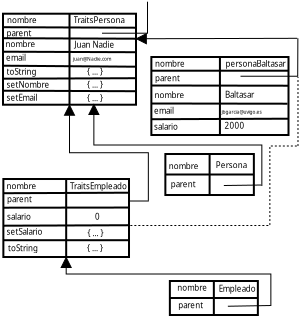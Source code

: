 <?xml version="1.0" encoding="UTF-8"?>
<dia:diagram xmlns:dia="http://www.lysator.liu.se/~alla/dia/">
  <dia:layer name="Fondo" visible="true">
    <dia:object type="Standard - ZigZagLine" version="0" id="O0">
      <dia:attribute name="obj_pos">
        <dia:point val="14.992,7.515"/>
      </dia:attribute>
      <dia:attribute name="obj_bb">
        <dia:rectangle val="6.567,7.49;15.018,11.515"/>
      </dia:attribute>
      <dia:attribute name="orth_points">
        <dia:point val="14.992,7.515"/>
        <dia:point val="13.643,7.515"/>
        <dia:point val="13.643,11.49"/>
        <dia:point val="6.593,11.49"/>
      </dia:attribute>
      <dia:attribute name="orth_orient">
        <dia:enum val="0"/>
        <dia:enum val="1"/>
        <dia:enum val="0"/>
      </dia:attribute>
      <dia:attribute name="autorouting">
        <dia:boolean val="false"/>
      </dia:attribute>
      <dia:attribute name="line_width">
        <dia:real val="0.05"/>
      </dia:attribute>
      <dia:attribute name="line_style">
        <dia:enum val="4"/>
      </dia:attribute>
    </dia:object>
    <dia:object type="Standard - Box" version="0" id="O1">
      <dia:attribute name="obj_pos">
        <dia:point val="0.3,0.9"/>
      </dia:attribute>
      <dia:attribute name="obj_bb">
        <dia:rectangle val="0.25,0.85;7,5.5"/>
      </dia:attribute>
      <dia:attribute name="elem_corner">
        <dia:point val="0.3,0.9"/>
      </dia:attribute>
      <dia:attribute name="elem_width">
        <dia:real val="6.65"/>
      </dia:attribute>
      <dia:attribute name="elem_height">
        <dia:real val="4.55"/>
      </dia:attribute>
      <dia:attribute name="show_background">
        <dia:boolean val="true"/>
      </dia:attribute>
    </dia:object>
    <dia:object type="Standard - Line" version="0" id="O2">
      <dia:attribute name="obj_pos">
        <dia:point val="0.3,2.125"/>
      </dia:attribute>
      <dia:attribute name="obj_bb">
        <dia:rectangle val="0.25,2.075;6.975,2.2"/>
      </dia:attribute>
      <dia:attribute name="conn_endpoints">
        <dia:point val="0.3,2.125"/>
        <dia:point val="6.925,2.15"/>
      </dia:attribute>
      <dia:attribute name="numcp">
        <dia:int val="1"/>
      </dia:attribute>
    </dia:object>
    <dia:object type="Standard - ZigZagLine" version="0" id="O3">
      <dia:attribute name="obj_pos">
        <dia:point val="5.25,1.875"/>
      </dia:attribute>
      <dia:attribute name="obj_bb">
        <dia:rectangle val="5.225,0.265;7.55,1.9"/>
      </dia:attribute>
      <dia:attribute name="orth_points">
        <dia:point val="5.25,1.875"/>
        <dia:point val="7.525,1.875"/>
        <dia:point val="7.525,0.3"/>
        <dia:point val="7.525,0.3"/>
      </dia:attribute>
      <dia:attribute name="orth_orient">
        <dia:enum val="0"/>
        <dia:enum val="1"/>
        <dia:enum val="0"/>
      </dia:attribute>
      <dia:attribute name="autorouting">
        <dia:boolean val="false"/>
      </dia:attribute>
      <dia:attribute name="line_width">
        <dia:real val="0.05"/>
      </dia:attribute>
    </dia:object>
    <dia:object type="Standard - Line" version="0" id="O4">
      <dia:attribute name="obj_pos">
        <dia:point val="0.275,3.5"/>
      </dia:attribute>
      <dia:attribute name="obj_bb">
        <dia:rectangle val="0.225,3.45;7.0,3.6"/>
      </dia:attribute>
      <dia:attribute name="conn_endpoints">
        <dia:point val="0.275,3.5"/>
        <dia:point val="6.95,3.55"/>
      </dia:attribute>
      <dia:attribute name="numcp">
        <dia:int val="1"/>
      </dia:attribute>
    </dia:object>
    <dia:object type="Standard - Line" version="0" id="O5">
      <dia:attribute name="obj_pos">
        <dia:point val="0.3,2.8"/>
      </dia:attribute>
      <dia:attribute name="obj_bb">
        <dia:rectangle val="0.25,2.75;7.0,2.875"/>
      </dia:attribute>
      <dia:attribute name="conn_endpoints">
        <dia:point val="0.3,2.8"/>
        <dia:point val="6.95,2.825"/>
      </dia:attribute>
      <dia:attribute name="numcp">
        <dia:int val="1"/>
      </dia:attribute>
    </dia:object>
    <dia:object type="Standard - Line" version="0" id="O6">
      <dia:attribute name="obj_pos">
        <dia:point val="0.25,4.15"/>
      </dia:attribute>
      <dia:attribute name="obj_bb">
        <dia:rectangle val="0.2,4.075;6.95,4.2"/>
      </dia:attribute>
      <dia:attribute name="conn_endpoints">
        <dia:point val="0.25,4.15"/>
        <dia:point val="6.9,4.125"/>
      </dia:attribute>
      <dia:attribute name="numcp">
        <dia:int val="1"/>
      </dia:attribute>
    </dia:object>
    <dia:object type="Standard - ZigZagLine" version="0" id="O7">
      <dia:attribute name="obj_pos">
        <dia:point val="13.242,9.515"/>
      </dia:attribute>
      <dia:attribute name="obj_bb">
        <dia:rectangle val="4.343,5.39;13.268,9.54"/>
      </dia:attribute>
      <dia:attribute name="orth_points">
        <dia:point val="13.242,9.515"/>
        <dia:point val="13.242,7.465"/>
        <dia:point val="4.843,7.465"/>
        <dia:point val="4.843,5.415"/>
      </dia:attribute>
      <dia:attribute name="orth_orient">
        <dia:enum val="1"/>
        <dia:enum val="0"/>
        <dia:enum val="1"/>
      </dia:attribute>
      <dia:attribute name="line_width">
        <dia:real val="0.05"/>
      </dia:attribute>
      <dia:attribute name="end_arrow">
        <dia:enum val="3"/>
      </dia:attribute>
      <dia:attribute name="end_arrow_length">
        <dia:real val="0.5"/>
      </dia:attribute>
      <dia:attribute name="end_arrow_width">
        <dia:real val="0.5"/>
      </dia:attribute>
    </dia:object>
    <dia:group>
      <dia:object type="Standard - Box" version="0" id="O8">
        <dia:attribute name="obj_pos">
          <dia:point val="8.418,7.915"/>
        </dia:attribute>
        <dia:attribute name="obj_bb">
          <dia:rectangle val="8.367,7.865;12.893,10.015"/>
        </dia:attribute>
        <dia:attribute name="elem_corner">
          <dia:point val="8.418,7.915"/>
        </dia:attribute>
        <dia:attribute name="elem_width">
          <dia:real val="4.425"/>
        </dia:attribute>
        <dia:attribute name="elem_height">
          <dia:real val="2.05"/>
        </dia:attribute>
        <dia:attribute name="show_background">
          <dia:boolean val="true"/>
        </dia:attribute>
      </dia:object>
      <dia:object type="Standard - Line" version="0" id="O9">
        <dia:attribute name="obj_pos">
          <dia:point val="10.63,7.915"/>
        </dia:attribute>
        <dia:attribute name="obj_bb">
          <dia:rectangle val="10.58,7.865;10.68,10.015"/>
        </dia:attribute>
        <dia:attribute name="conn_endpoints">
          <dia:point val="10.63,7.915"/>
          <dia:point val="10.63,9.965"/>
        </dia:attribute>
        <dia:attribute name="numcp">
          <dia:int val="1"/>
        </dia:attribute>
        <dia:connections>
          <dia:connection handle="0" to="O8" connection="1"/>
          <dia:connection handle="1" to="O8" connection="6"/>
        </dia:connections>
      </dia:object>
      <dia:object type="Standard - Line" version="0" id="O10">
        <dia:attribute name="obj_pos">
          <dia:point val="8.418,8.94"/>
        </dia:attribute>
        <dia:attribute name="obj_bb">
          <dia:rectangle val="8.367,8.89;12.893,8.99"/>
        </dia:attribute>
        <dia:attribute name="conn_endpoints">
          <dia:point val="8.418,8.94"/>
          <dia:point val="12.842,8.94"/>
        </dia:attribute>
        <dia:attribute name="numcp">
          <dia:int val="1"/>
        </dia:attribute>
        <dia:connections>
          <dia:connection handle="0" to="O8" connection="3"/>
          <dia:connection handle="1" to="O8" connection="4"/>
        </dia:connections>
      </dia:object>
      <dia:object type="Standard - Text" version="0" id="O11">
        <dia:attribute name="obj_pos">
          <dia:point val="8.592,8.678"/>
        </dia:attribute>
        <dia:attribute name="obj_bb">
          <dia:rectangle val="8.592,8.328;9.992,8.928"/>
        </dia:attribute>
        <dia:attribute name="text">
          <dia:composite type="text">
            <dia:attribute name="string">
              <dia:string>#nombre#</dia:string>
            </dia:attribute>
            <dia:attribute name="font">
              <dia:font family="sans" style="0" name="Helvetica"/>
            </dia:attribute>
            <dia:attribute name="height">
              <dia:real val="0.5"/>
            </dia:attribute>
            <dia:attribute name="pos">
              <dia:point val="8.592,8.678"/>
            </dia:attribute>
            <dia:attribute name="color">
              <dia:color val="#000000"/>
            </dia:attribute>
            <dia:attribute name="alignment">
              <dia:enum val="0"/>
            </dia:attribute>
          </dia:composite>
        </dia:attribute>
      </dia:object>
      <dia:object type="Standard - Text" version="0" id="O12">
        <dia:attribute name="obj_pos">
          <dia:point val="10.943,8.627"/>
        </dia:attribute>
        <dia:attribute name="obj_bb">
          <dia:rectangle val="10.943,8.277;12.443,8.877"/>
        </dia:attribute>
        <dia:attribute name="text">
          <dia:composite type="text">
            <dia:attribute name="string">
              <dia:string>#Persona#</dia:string>
            </dia:attribute>
            <dia:attribute name="font">
              <dia:font family="sans" style="0" name="Helvetica"/>
            </dia:attribute>
            <dia:attribute name="height">
              <dia:real val="0.5"/>
            </dia:attribute>
            <dia:attribute name="pos">
              <dia:point val="10.943,8.627"/>
            </dia:attribute>
            <dia:attribute name="color">
              <dia:color val="#000000"/>
            </dia:attribute>
            <dia:attribute name="alignment">
              <dia:enum val="0"/>
            </dia:attribute>
          </dia:composite>
        </dia:attribute>
      </dia:object>
      <dia:object type="Standard - Text" version="0" id="O13">
        <dia:attribute name="obj_pos">
          <dia:point val="8.693,9.578"/>
        </dia:attribute>
        <dia:attribute name="obj_bb">
          <dia:rectangle val="8.693,9.227;9.943,9.828"/>
        </dia:attribute>
        <dia:attribute name="text">
          <dia:composite type="text">
            <dia:attribute name="string">
              <dia:string>#parent#</dia:string>
            </dia:attribute>
            <dia:attribute name="font">
              <dia:font family="sans" style="0" name="Helvetica"/>
            </dia:attribute>
            <dia:attribute name="height">
              <dia:real val="0.5"/>
            </dia:attribute>
            <dia:attribute name="pos">
              <dia:point val="8.693,9.578"/>
            </dia:attribute>
            <dia:attribute name="color">
              <dia:color val="#000000"/>
            </dia:attribute>
            <dia:attribute name="alignment">
              <dia:enum val="0"/>
            </dia:attribute>
          </dia:composite>
        </dia:attribute>
      </dia:object>
    </dia:group>
    <dia:object type="Standard - Line" version="0" id="O14">
      <dia:attribute name="obj_pos">
        <dia:point val="11.342,9.49"/>
      </dia:attribute>
      <dia:attribute name="obj_bb">
        <dia:rectangle val="11.317,9.44;13.243,9.515"/>
      </dia:attribute>
      <dia:attribute name="conn_endpoints">
        <dia:point val="11.342,9.49"/>
        <dia:point val="13.217,9.465"/>
      </dia:attribute>
      <dia:attribute name="numcp">
        <dia:int val="1"/>
      </dia:attribute>
      <dia:attribute name="line_width">
        <dia:real val="0.05"/>
      </dia:attribute>
    </dia:object>
    <dia:object type="Standard - Line" version="0" id="O15">
      <dia:attribute name="obj_pos">
        <dia:point val="4.718,10.265"/>
      </dia:attribute>
      <dia:attribute name="obj_bb">
        <dia:rectangle val="4.692,10.24;7.617,10.29"/>
      </dia:attribute>
      <dia:attribute name="conn_endpoints">
        <dia:point val="4.718,10.265"/>
        <dia:point val="7.593,10.265"/>
      </dia:attribute>
      <dia:attribute name="numcp">
        <dia:int val="1"/>
      </dia:attribute>
      <dia:attribute name="line_width">
        <dia:real val="0.05"/>
      </dia:attribute>
    </dia:object>
    <dia:object type="Standard - ZigZagLine" version="0" id="O16">
      <dia:attribute name="obj_pos">
        <dia:point val="7.567,10.252"/>
      </dia:attribute>
      <dia:attribute name="obj_bb">
        <dia:rectangle val="3.125,5.425;7.593,10.277"/>
      </dia:attribute>
      <dia:attribute name="orth_points">
        <dia:point val="7.567,10.252"/>
        <dia:point val="7.567,7.851"/>
        <dia:point val="3.625,7.851"/>
        <dia:point val="3.625,5.45"/>
      </dia:attribute>
      <dia:attribute name="orth_orient">
        <dia:enum val="1"/>
        <dia:enum val="0"/>
        <dia:enum val="1"/>
      </dia:attribute>
      <dia:attribute name="line_width">
        <dia:real val="0.05"/>
      </dia:attribute>
      <dia:attribute name="end_arrow">
        <dia:enum val="3"/>
      </dia:attribute>
      <dia:attribute name="end_arrow_length">
        <dia:real val="0.5"/>
      </dia:attribute>
      <dia:attribute name="end_arrow_width">
        <dia:real val="0.5"/>
      </dia:attribute>
      <dia:connections>
        <dia:connection handle="1" to="O1" connection="6"/>
      </dia:connections>
    </dia:object>
    <dia:group>
      <dia:object type="Standard - Box" version="0" id="O17">
        <dia:attribute name="obj_pos">
          <dia:point val="8.643,14.265"/>
        </dia:attribute>
        <dia:attribute name="obj_bb">
          <dia:rectangle val="8.592,14.215;13.092,16.015"/>
        </dia:attribute>
        <dia:attribute name="elem_corner">
          <dia:point val="8.643,14.265"/>
        </dia:attribute>
        <dia:attribute name="elem_width">
          <dia:real val="4.4"/>
        </dia:attribute>
        <dia:attribute name="elem_height">
          <dia:real val="1.7"/>
        </dia:attribute>
        <dia:attribute name="show_background">
          <dia:boolean val="true"/>
        </dia:attribute>
      </dia:object>
      <dia:object type="Standard - Line" version="0" id="O18">
        <dia:attribute name="obj_pos">
          <dia:point val="10.842,14.265"/>
        </dia:attribute>
        <dia:attribute name="obj_bb">
          <dia:rectangle val="10.793,14.215;10.893,16.015"/>
        </dia:attribute>
        <dia:attribute name="conn_endpoints">
          <dia:point val="10.842,14.265"/>
          <dia:point val="10.842,15.965"/>
        </dia:attribute>
        <dia:attribute name="numcp">
          <dia:int val="1"/>
        </dia:attribute>
        <dia:connections>
          <dia:connection handle="0" to="O17" connection="1"/>
          <dia:connection handle="1" to="O17" connection="6"/>
        </dia:connections>
      </dia:object>
      <dia:object type="Standard - Line" version="0" id="O19">
        <dia:attribute name="obj_pos">
          <dia:point val="8.643,15.115"/>
        </dia:attribute>
        <dia:attribute name="obj_bb">
          <dia:rectangle val="8.592,15.065;13.092,15.165"/>
        </dia:attribute>
        <dia:attribute name="conn_endpoints">
          <dia:point val="8.643,15.115"/>
          <dia:point val="13.043,15.115"/>
        </dia:attribute>
        <dia:attribute name="numcp">
          <dia:int val="1"/>
        </dia:attribute>
        <dia:connections>
          <dia:connection handle="0" to="O17" connection="3"/>
          <dia:connection handle="1" to="O17" connection="4"/>
        </dia:connections>
      </dia:object>
      <dia:object type="Standard - Text" version="0" id="O20">
        <dia:attribute name="obj_pos">
          <dia:point val="9.068,15.627"/>
        </dia:attribute>
        <dia:attribute name="obj_bb">
          <dia:rectangle val="9.068,15.277;10.318,15.877"/>
        </dia:attribute>
        <dia:attribute name="text">
          <dia:composite type="text">
            <dia:attribute name="string">
              <dia:string>#parent#</dia:string>
            </dia:attribute>
            <dia:attribute name="font">
              <dia:font family="sans" style="0" name="Helvetica"/>
            </dia:attribute>
            <dia:attribute name="height">
              <dia:real val="0.5"/>
            </dia:attribute>
            <dia:attribute name="pos">
              <dia:point val="9.068,15.627"/>
            </dia:attribute>
            <dia:attribute name="color">
              <dia:color val="#000000"/>
            </dia:attribute>
            <dia:attribute name="alignment">
              <dia:enum val="0"/>
            </dia:attribute>
          </dia:composite>
        </dia:attribute>
      </dia:object>
      <dia:object type="Standard - Text" version="0" id="O21">
        <dia:attribute name="obj_pos">
          <dia:point val="9.018,14.752"/>
        </dia:attribute>
        <dia:attribute name="obj_bb">
          <dia:rectangle val="9.018,14.402;10.418,15.002"/>
        </dia:attribute>
        <dia:attribute name="text">
          <dia:composite type="text">
            <dia:attribute name="string">
              <dia:string>#nombre#</dia:string>
            </dia:attribute>
            <dia:attribute name="font">
              <dia:font family="sans" style="0" name="Helvetica"/>
            </dia:attribute>
            <dia:attribute name="height">
              <dia:real val="0.5"/>
            </dia:attribute>
            <dia:attribute name="pos">
              <dia:point val="9.018,14.752"/>
            </dia:attribute>
            <dia:attribute name="color">
              <dia:color val="#000000"/>
            </dia:attribute>
            <dia:attribute name="alignment">
              <dia:enum val="0"/>
            </dia:attribute>
          </dia:composite>
        </dia:attribute>
      </dia:object>
      <dia:object type="Standard - Text" version="0" id="O22">
        <dia:attribute name="obj_pos">
          <dia:point val="11.092,14.803"/>
        </dia:attribute>
        <dia:attribute name="obj_bb">
          <dia:rectangle val="11.092,14.453;12.943,15.053"/>
        </dia:attribute>
        <dia:attribute name="text">
          <dia:composite type="text">
            <dia:attribute name="string">
              <dia:string>#Empleado#</dia:string>
            </dia:attribute>
            <dia:attribute name="font">
              <dia:font family="sans" style="0" name="Helvetica"/>
            </dia:attribute>
            <dia:attribute name="height">
              <dia:real val="0.5"/>
            </dia:attribute>
            <dia:attribute name="pos">
              <dia:point val="11.092,14.803"/>
            </dia:attribute>
            <dia:attribute name="color">
              <dia:color val="#000000"/>
            </dia:attribute>
            <dia:attribute name="alignment">
              <dia:enum val="0"/>
            </dia:attribute>
          </dia:composite>
        </dia:attribute>
      </dia:object>
    </dia:group>
    <dia:object type="Standard - Line" version="0" id="O23">
      <dia:attribute name="obj_pos">
        <dia:point val="11.543,15.527"/>
      </dia:attribute>
      <dia:attribute name="obj_bb">
        <dia:rectangle val="11.517,15.465;13.718,15.553"/>
      </dia:attribute>
      <dia:attribute name="conn_endpoints">
        <dia:point val="11.543,15.527"/>
        <dia:point val="13.693,15.49"/>
      </dia:attribute>
      <dia:attribute name="numcp">
        <dia:int val="1"/>
      </dia:attribute>
      <dia:attribute name="line_width">
        <dia:real val="0.05"/>
      </dia:attribute>
    </dia:object>
    <dia:object type="Standard - ZigZagLine" version="0" id="O24">
      <dia:attribute name="obj_pos">
        <dia:point val="13.693,15.515"/>
      </dia:attribute>
      <dia:attribute name="obj_bb">
        <dia:rectangle val="2.959,13.04;13.717,15.54"/>
      </dia:attribute>
      <dia:attribute name="orth_points">
        <dia:point val="13.693,15.515"/>
        <dia:point val="13.693,13.915"/>
        <dia:point val="3.459,13.915"/>
        <dia:point val="3.459,13.065"/>
      </dia:attribute>
      <dia:attribute name="orth_orient">
        <dia:enum val="1"/>
        <dia:enum val="0"/>
        <dia:enum val="1"/>
      </dia:attribute>
      <dia:attribute name="autorouting">
        <dia:boolean val="false"/>
      </dia:attribute>
      <dia:attribute name="line_width">
        <dia:real val="0.05"/>
      </dia:attribute>
      <dia:attribute name="end_arrow">
        <dia:enum val="3"/>
      </dia:attribute>
      <dia:attribute name="end_arrow_length">
        <dia:real val="0.5"/>
      </dia:attribute>
      <dia:attribute name="end_arrow_width">
        <dia:real val="0.5"/>
      </dia:attribute>
      <dia:connections>
        <dia:connection handle="1" to="O43" connection="6"/>
      </dia:connections>
    </dia:object>
    <dia:object type="Standard - Box" version="0" id="O25">
      <dia:attribute name="obj_pos">
        <dia:point val="7.718,3.065"/>
      </dia:attribute>
      <dia:attribute name="obj_bb">
        <dia:rectangle val="7.668,3.015;14.625,7.015"/>
      </dia:attribute>
      <dia:attribute name="elem_corner">
        <dia:point val="7.718,3.065"/>
      </dia:attribute>
      <dia:attribute name="elem_width">
        <dia:real val="6.857"/>
      </dia:attribute>
      <dia:attribute name="elem_height">
        <dia:real val="3.9"/>
      </dia:attribute>
      <dia:attribute name="show_background">
        <dia:boolean val="true"/>
      </dia:attribute>
    </dia:object>
    <dia:object type="Standard - Line" version="0" id="O26">
      <dia:attribute name="obj_pos">
        <dia:point val="11.146,3.065"/>
      </dia:attribute>
      <dia:attribute name="obj_bb">
        <dia:rectangle val="11.096,3.015;11.196,7.015"/>
      </dia:attribute>
      <dia:attribute name="conn_endpoints">
        <dia:point val="11.146,3.065"/>
        <dia:point val="11.146,6.965"/>
      </dia:attribute>
      <dia:attribute name="numcp">
        <dia:int val="1"/>
      </dia:attribute>
      <dia:connections>
        <dia:connection handle="0" to="O25" connection="1"/>
        <dia:connection handle="1" to="O25" connection="6"/>
      </dia:connections>
    </dia:object>
    <dia:object type="Standard - Line" version="0" id="O27">
      <dia:attribute name="obj_pos">
        <dia:point val="7.7,3.75"/>
      </dia:attribute>
      <dia:attribute name="obj_bb">
        <dia:rectangle val="7.65,3.7;14.625,3.8"/>
      </dia:attribute>
      <dia:attribute name="conn_endpoints">
        <dia:point val="7.7,3.75"/>
        <dia:point val="14.575,3.75"/>
      </dia:attribute>
      <dia:attribute name="numcp">
        <dia:int val="1"/>
      </dia:attribute>
    </dia:object>
    <dia:object type="Standard - Line" version="0" id="O28">
      <dia:attribute name="obj_pos">
        <dia:point val="7.718,4.49"/>
      </dia:attribute>
      <dia:attribute name="obj_bb">
        <dia:rectangle val="7.668,4.44;14.6,4.55"/>
      </dia:attribute>
      <dia:attribute name="conn_endpoints">
        <dia:point val="7.718,4.49"/>
        <dia:point val="14.55,4.5"/>
      </dia:attribute>
      <dia:attribute name="numcp">
        <dia:int val="1"/>
      </dia:attribute>
    </dia:object>
    <dia:object type="Standard - Line" version="0" id="O29">
      <dia:attribute name="obj_pos">
        <dia:point val="7.743,5.39"/>
      </dia:attribute>
      <dia:attribute name="obj_bb">
        <dia:rectangle val="7.693,5.34;14.575,5.45"/>
      </dia:attribute>
      <dia:attribute name="conn_endpoints">
        <dia:point val="7.743,5.39"/>
        <dia:point val="14.525,5.4"/>
      </dia:attribute>
      <dia:attribute name="numcp">
        <dia:int val="1"/>
      </dia:attribute>
    </dia:object>
    <dia:object type="Standard - Text" version="0" id="O30">
      <dia:attribute name="obj_pos">
        <dia:point val="7.9,3.55"/>
      </dia:attribute>
      <dia:attribute name="obj_bb">
        <dia:rectangle val="7.9,3.2;9.3,3.8"/>
      </dia:attribute>
      <dia:attribute name="text">
        <dia:composite type="text">
          <dia:attribute name="string">
            <dia:string>#nombre#</dia:string>
          </dia:attribute>
          <dia:attribute name="font">
            <dia:font family="sans" style="0" name="Helvetica"/>
          </dia:attribute>
          <dia:attribute name="height">
            <dia:real val="0.5"/>
          </dia:attribute>
          <dia:attribute name="pos">
            <dia:point val="7.9,3.55"/>
          </dia:attribute>
          <dia:attribute name="color">
            <dia:color val="#000000"/>
          </dia:attribute>
          <dia:attribute name="alignment">
            <dia:enum val="0"/>
          </dia:attribute>
        </dia:composite>
      </dia:attribute>
    </dia:object>
    <dia:object type="Standard - Text" version="0" id="O31">
      <dia:attribute name="obj_pos">
        <dia:point val="7.9,4.275"/>
      </dia:attribute>
      <dia:attribute name="obj_bb">
        <dia:rectangle val="7.9,3.925;9.15,4.525"/>
      </dia:attribute>
      <dia:attribute name="text">
        <dia:composite type="text">
          <dia:attribute name="string">
            <dia:string>#parent#</dia:string>
          </dia:attribute>
          <dia:attribute name="font">
            <dia:font family="sans" style="0" name="Helvetica"/>
          </dia:attribute>
          <dia:attribute name="height">
            <dia:real val="0.5"/>
          </dia:attribute>
          <dia:attribute name="pos">
            <dia:point val="7.9,4.275"/>
          </dia:attribute>
          <dia:attribute name="color">
            <dia:color val="#000000"/>
          </dia:attribute>
          <dia:attribute name="alignment">
            <dia:enum val="0"/>
          </dia:attribute>
        </dia:composite>
      </dia:attribute>
    </dia:object>
    <dia:object type="Standard - Line" version="0" id="O32">
      <dia:attribute name="obj_pos">
        <dia:point val="12.175,4.025"/>
      </dia:attribute>
      <dia:attribute name="obj_bb">
        <dia:rectangle val="12.15,4.0;15.075,4.053"/>
      </dia:attribute>
      <dia:attribute name="conn_endpoints">
        <dia:point val="12.175,4.025"/>
        <dia:point val="15.05,4.027"/>
      </dia:attribute>
      <dia:attribute name="numcp">
        <dia:int val="1"/>
      </dia:attribute>
      <dia:attribute name="line_width">
        <dia:real val="0.05"/>
      </dia:attribute>
    </dia:object>
    <dia:object type="Standard - Text" version="0" id="O33">
      <dia:attribute name="obj_pos">
        <dia:point val="11.425,3.55"/>
      </dia:attribute>
      <dia:attribute name="obj_bb">
        <dia:rectangle val="11.425,3.2;14.525,3.8"/>
      </dia:attribute>
      <dia:attribute name="text">
        <dia:composite type="text">
          <dia:attribute name="string">
            <dia:string>#personaBaltasar#</dia:string>
          </dia:attribute>
          <dia:attribute name="font">
            <dia:font family="sans" style="0" name="Helvetica"/>
          </dia:attribute>
          <dia:attribute name="height">
            <dia:real val="0.5"/>
          </dia:attribute>
          <dia:attribute name="pos">
            <dia:point val="11.425,3.55"/>
          </dia:attribute>
          <dia:attribute name="color">
            <dia:color val="#000000"/>
          </dia:attribute>
          <dia:attribute name="alignment">
            <dia:enum val="0"/>
          </dia:attribute>
        </dia:composite>
      </dia:attribute>
    </dia:object>
    <dia:object type="Standard - Text" version="0" id="O34">
      <dia:attribute name="obj_pos">
        <dia:point val="7.875,5.125"/>
      </dia:attribute>
      <dia:attribute name="obj_bb">
        <dia:rectangle val="7.875,4.775;9.275,5.375"/>
      </dia:attribute>
      <dia:attribute name="text">
        <dia:composite type="text">
          <dia:attribute name="string">
            <dia:string>#nombre#</dia:string>
          </dia:attribute>
          <dia:attribute name="font">
            <dia:font family="sans" style="0" name="Helvetica"/>
          </dia:attribute>
          <dia:attribute name="height">
            <dia:real val="0.5"/>
          </dia:attribute>
          <dia:attribute name="pos">
            <dia:point val="7.875,5.125"/>
          </dia:attribute>
          <dia:attribute name="color">
            <dia:color val="#000000"/>
          </dia:attribute>
          <dia:attribute name="alignment">
            <dia:enum val="0"/>
          </dia:attribute>
        </dia:composite>
      </dia:attribute>
    </dia:object>
    <dia:object type="Standard - Text" version="0" id="O35">
      <dia:attribute name="obj_pos">
        <dia:point val="11.4,5.1"/>
      </dia:attribute>
      <dia:attribute name="obj_bb">
        <dia:rectangle val="11.4,4.75;13,5.35"/>
      </dia:attribute>
      <dia:attribute name="text">
        <dia:composite type="text">
          <dia:attribute name="string">
            <dia:string>#Baltasar#</dia:string>
          </dia:attribute>
          <dia:attribute name="font">
            <dia:font family="sans" style="0" name="Helvetica"/>
          </dia:attribute>
          <dia:attribute name="height">
            <dia:real val="0.5"/>
          </dia:attribute>
          <dia:attribute name="pos">
            <dia:point val="11.4,5.1"/>
          </dia:attribute>
          <dia:attribute name="color">
            <dia:color val="#000000"/>
          </dia:attribute>
          <dia:attribute name="alignment">
            <dia:enum val="0"/>
          </dia:attribute>
        </dia:composite>
      </dia:attribute>
    </dia:object>
    <dia:object type="Standard - Line" version="0" id="O36">
      <dia:attribute name="obj_pos">
        <dia:point val="7.725,6.175"/>
      </dia:attribute>
      <dia:attribute name="obj_bb">
        <dia:rectangle val="7.675,6.1;14.6,6.225"/>
      </dia:attribute>
      <dia:attribute name="conn_endpoints">
        <dia:point val="7.725,6.175"/>
        <dia:point val="14.55,6.15"/>
      </dia:attribute>
      <dia:attribute name="numcp">
        <dia:int val="1"/>
      </dia:attribute>
    </dia:object>
    <dia:object type="Standard - Text" version="0" id="O37">
      <dia:attribute name="obj_pos">
        <dia:point val="7.85,5.9"/>
      </dia:attribute>
      <dia:attribute name="obj_bb">
        <dia:rectangle val="7.85,5.55;8.9,6.15"/>
      </dia:attribute>
      <dia:attribute name="text">
        <dia:composite type="text">
          <dia:attribute name="string">
            <dia:string>#email#</dia:string>
          </dia:attribute>
          <dia:attribute name="font">
            <dia:font family="sans" style="0" name="Helvetica"/>
          </dia:attribute>
          <dia:attribute name="height">
            <dia:real val="0.5"/>
          </dia:attribute>
          <dia:attribute name="pos">
            <dia:point val="7.85,5.9"/>
          </dia:attribute>
          <dia:attribute name="color">
            <dia:color val="#000000"/>
          </dia:attribute>
          <dia:attribute name="alignment">
            <dia:enum val="0"/>
          </dia:attribute>
        </dia:composite>
      </dia:attribute>
    </dia:object>
    <dia:object type="Standard - Text" version="0" id="O38">
      <dia:attribute name="obj_pos">
        <dia:point val="11.225,5.902"/>
      </dia:attribute>
      <dia:attribute name="obj_bb">
        <dia:rectangle val="11.225,5.644;13.133,6.07"/>
      </dia:attribute>
      <dia:attribute name="text">
        <dia:composite type="text">
          <dia:attribute name="string">
            <dia:string>#jbgarcia@uvigo.es#</dia:string>
          </dia:attribute>
          <dia:attribute name="font">
            <dia:font family="sans" style="0" name="Helvetica"/>
          </dia:attribute>
          <dia:attribute name="height">
            <dia:real val="0.3"/>
          </dia:attribute>
          <dia:attribute name="pos">
            <dia:point val="11.225,5.902"/>
          </dia:attribute>
          <dia:attribute name="color">
            <dia:color val="#000000"/>
          </dia:attribute>
          <dia:attribute name="alignment">
            <dia:enum val="0"/>
          </dia:attribute>
        </dia:composite>
      </dia:attribute>
    </dia:object>
    <dia:object type="Standard - Text" version="0" id="O39">
      <dia:attribute name="obj_pos">
        <dia:point val="7.85,6.7"/>
      </dia:attribute>
      <dia:attribute name="obj_bb">
        <dia:rectangle val="7.85,6.35;9.2,6.95"/>
      </dia:attribute>
      <dia:attribute name="text">
        <dia:composite type="text">
          <dia:attribute name="string">
            <dia:string>#salario#</dia:string>
          </dia:attribute>
          <dia:attribute name="font">
            <dia:font family="sans" style="0" name="Helvetica"/>
          </dia:attribute>
          <dia:attribute name="height">
            <dia:real val="0.5"/>
          </dia:attribute>
          <dia:attribute name="pos">
            <dia:point val="7.85,6.7"/>
          </dia:attribute>
          <dia:attribute name="color">
            <dia:color val="#000000"/>
          </dia:attribute>
          <dia:attribute name="alignment">
            <dia:enum val="0"/>
          </dia:attribute>
        </dia:composite>
      </dia:attribute>
    </dia:object>
    <dia:object type="Standard - Text" version="0" id="O40">
      <dia:attribute name="obj_pos">
        <dia:point val="11.375,6.65"/>
      </dia:attribute>
      <dia:attribute name="obj_bb">
        <dia:rectangle val="11.375,6.3;12.225,6.9"/>
      </dia:attribute>
      <dia:attribute name="text">
        <dia:composite type="text">
          <dia:attribute name="string">
            <dia:string>#2000#</dia:string>
          </dia:attribute>
          <dia:attribute name="font">
            <dia:font family="sans" style="0" name="Helvetica"/>
          </dia:attribute>
          <dia:attribute name="height">
            <dia:real val="0.5"/>
          </dia:attribute>
          <dia:attribute name="pos">
            <dia:point val="11.375,6.65"/>
          </dia:attribute>
          <dia:attribute name="color">
            <dia:color val="#000000"/>
          </dia:attribute>
          <dia:attribute name="alignment">
            <dia:enum val="0"/>
          </dia:attribute>
        </dia:composite>
      </dia:attribute>
    </dia:object>
    <dia:object type="Standard - Line" version="0" id="O41">
      <dia:attribute name="obj_pos">
        <dia:point val="15.035,4.015"/>
      </dia:attribute>
      <dia:attribute name="obj_bb">
        <dia:rectangle val="15.01,2.102;15.068,4.04"/>
      </dia:attribute>
      <dia:attribute name="conn_endpoints">
        <dia:point val="15.035,4.015"/>
        <dia:point val="15.043,2.127"/>
      </dia:attribute>
      <dia:attribute name="numcp">
        <dia:int val="1"/>
      </dia:attribute>
      <dia:attribute name="line_width">
        <dia:real val="0.05"/>
      </dia:attribute>
    </dia:object>
    <dia:object type="Standard - Line" version="0" id="O42">
      <dia:attribute name="obj_pos">
        <dia:point val="15.01,2.13"/>
      </dia:attribute>
      <dia:attribute name="obj_bb">
        <dia:rectangle val="6.916,1.652;15.035,2.653"/>
      </dia:attribute>
      <dia:attribute name="conn_endpoints">
        <dia:point val="15.01,2.13"/>
        <dia:point val="6.942,2.152"/>
      </dia:attribute>
      <dia:attribute name="numcp">
        <dia:int val="1"/>
      </dia:attribute>
      <dia:attribute name="line_width">
        <dia:real val="0.05"/>
      </dia:attribute>
      <dia:attribute name="end_arrow">
        <dia:enum val="3"/>
      </dia:attribute>
      <dia:attribute name="end_arrow_length">
        <dia:real val="0.5"/>
      </dia:attribute>
      <dia:attribute name="end_arrow_width">
        <dia:real val="0.5"/>
      </dia:attribute>
    </dia:object>
    <dia:group>
      <dia:object type="Standard - Box" version="0" id="O43">
        <dia:attribute name="obj_pos">
          <dia:point val="0.318,9.165"/>
        </dia:attribute>
        <dia:attribute name="obj_bb">
          <dia:rectangle val="0.268,9.115;6.65,13.115"/>
        </dia:attribute>
        <dia:attribute name="elem_corner">
          <dia:point val="0.318,9.165"/>
        </dia:attribute>
        <dia:attribute name="elem_width">
          <dia:real val="6.282"/>
        </dia:attribute>
        <dia:attribute name="elem_height">
          <dia:real val="3.9"/>
        </dia:attribute>
        <dia:attribute name="show_background">
          <dia:boolean val="true"/>
        </dia:attribute>
      </dia:object>
      <dia:object type="Standard - Text" version="0" id="O44">
        <dia:attribute name="obj_pos">
          <dia:point val="0.5,11.2"/>
        </dia:attribute>
        <dia:attribute name="obj_bb">
          <dia:rectangle val="0.5,10.85;1.85,11.45"/>
        </dia:attribute>
        <dia:attribute name="text">
          <dia:composite type="text">
            <dia:attribute name="string">
              <dia:string>#salario#</dia:string>
            </dia:attribute>
            <dia:attribute name="font">
              <dia:font family="sans" style="0" name="Helvetica"/>
            </dia:attribute>
            <dia:attribute name="height">
              <dia:real val="0.5"/>
            </dia:attribute>
            <dia:attribute name="pos">
              <dia:point val="0.5,11.2"/>
            </dia:attribute>
            <dia:attribute name="color">
              <dia:color val="#000000"/>
            </dia:attribute>
            <dia:attribute name="alignment">
              <dia:enum val="0"/>
            </dia:attribute>
          </dia:composite>
        </dia:attribute>
      </dia:object>
      <dia:object type="Standard - Text" version="0" id="O45">
        <dia:attribute name="obj_pos">
          <dia:point val="4.9,11.2"/>
        </dia:attribute>
        <dia:attribute name="obj_bb">
          <dia:rectangle val="4.9,10.85;5.1,11.45"/>
        </dia:attribute>
        <dia:attribute name="text">
          <dia:composite type="text">
            <dia:attribute name="string">
              <dia:string>#0#</dia:string>
            </dia:attribute>
            <dia:attribute name="font">
              <dia:font family="sans" style="0" name="Helvetica"/>
            </dia:attribute>
            <dia:attribute name="height">
              <dia:real val="0.5"/>
            </dia:attribute>
            <dia:attribute name="pos">
              <dia:point val="4.9,11.2"/>
            </dia:attribute>
            <dia:attribute name="color">
              <dia:color val="#000000"/>
            </dia:attribute>
            <dia:attribute name="alignment">
              <dia:enum val="0"/>
            </dia:attribute>
          </dia:composite>
        </dia:attribute>
      </dia:object>
      <dia:object type="Standard - Line" version="0" id="O46">
        <dia:attribute name="obj_pos">
          <dia:point val="3.459,9.165"/>
        </dia:attribute>
        <dia:attribute name="obj_bb">
          <dia:rectangle val="3.409,9.115;3.509,13.115"/>
        </dia:attribute>
        <dia:attribute name="conn_endpoints">
          <dia:point val="3.459,9.165"/>
          <dia:point val="3.459,13.065"/>
        </dia:attribute>
        <dia:attribute name="numcp">
          <dia:int val="1"/>
        </dia:attribute>
        <dia:connections>
          <dia:connection handle="0" to="O43" connection="1"/>
          <dia:connection handle="1" to="O43" connection="6"/>
        </dia:connections>
      </dia:object>
      <dia:object type="Standard - Line" version="0" id="O47">
        <dia:attribute name="obj_pos">
          <dia:point val="0.325,9.875"/>
        </dia:attribute>
        <dia:attribute name="obj_bb">
          <dia:rectangle val="0.275,9.8;6.65,9.925"/>
        </dia:attribute>
        <dia:attribute name="conn_endpoints">
          <dia:point val="0.325,9.875"/>
          <dia:point val="6.6,9.85"/>
        </dia:attribute>
        <dia:attribute name="numcp">
          <dia:int val="1"/>
        </dia:attribute>
      </dia:object>
      <dia:object type="Standard - Line" version="0" id="O48">
        <dia:attribute name="obj_pos">
          <dia:point val="0.325,10.6"/>
        </dia:attribute>
        <dia:attribute name="obj_bb">
          <dia:rectangle val="0.275,10.542;6.667,10.65"/>
        </dia:attribute>
        <dia:attribute name="conn_endpoints">
          <dia:point val="0.325,10.6"/>
          <dia:point val="6.617,10.592"/>
        </dia:attribute>
        <dia:attribute name="numcp">
          <dia:int val="1"/>
        </dia:attribute>
      </dia:object>
      <dia:object type="Standard - Text" version="0" id="O49">
        <dia:attribute name="obj_pos">
          <dia:point val="0.475,9.675"/>
        </dia:attribute>
        <dia:attribute name="obj_bb">
          <dia:rectangle val="0.475,9.325;1.875,9.925"/>
        </dia:attribute>
        <dia:attribute name="text">
          <dia:composite type="text">
            <dia:attribute name="string">
              <dia:string>#nombre#</dia:string>
            </dia:attribute>
            <dia:attribute name="font">
              <dia:font family="sans" style="0" name="Helvetica"/>
            </dia:attribute>
            <dia:attribute name="height">
              <dia:real val="0.5"/>
            </dia:attribute>
            <dia:attribute name="pos">
              <dia:point val="0.475,9.675"/>
            </dia:attribute>
            <dia:attribute name="color">
              <dia:color val="#000000"/>
            </dia:attribute>
            <dia:attribute name="alignment">
              <dia:enum val="0"/>
            </dia:attribute>
          </dia:composite>
        </dia:attribute>
      </dia:object>
      <dia:object type="Standard - Text" version="0" id="O50">
        <dia:attribute name="obj_pos">
          <dia:point val="3.65,9.675"/>
        </dia:attribute>
        <dia:attribute name="obj_bb">
          <dia:rectangle val="3.65,9.325;6.5,9.925"/>
        </dia:attribute>
        <dia:attribute name="text">
          <dia:composite type="text">
            <dia:attribute name="string">
              <dia:string>#TraitsEmpleado#</dia:string>
            </dia:attribute>
            <dia:attribute name="font">
              <dia:font family="sans" style="0" name="Helvetica"/>
            </dia:attribute>
            <dia:attribute name="height">
              <dia:real val="0.5"/>
            </dia:attribute>
            <dia:attribute name="pos">
              <dia:point val="3.65,9.675"/>
            </dia:attribute>
            <dia:attribute name="color">
              <dia:color val="#000000"/>
            </dia:attribute>
            <dia:attribute name="alignment">
              <dia:enum val="0"/>
            </dia:attribute>
          </dia:composite>
        </dia:attribute>
      </dia:object>
      <dia:object type="Standard - Text" version="0" id="O51">
        <dia:attribute name="obj_pos">
          <dia:point val="0.5,10.325"/>
        </dia:attribute>
        <dia:attribute name="obj_bb">
          <dia:rectangle val="0.5,9.975;1.75,10.575"/>
        </dia:attribute>
        <dia:attribute name="text">
          <dia:composite type="text">
            <dia:attribute name="string">
              <dia:string>#parent#</dia:string>
            </dia:attribute>
            <dia:attribute name="font">
              <dia:font family="sans" style="0" name="Helvetica"/>
            </dia:attribute>
            <dia:attribute name="height">
              <dia:real val="0.5"/>
            </dia:attribute>
            <dia:attribute name="pos">
              <dia:point val="0.5,10.325"/>
            </dia:attribute>
            <dia:attribute name="color">
              <dia:color val="#000000"/>
            </dia:attribute>
            <dia:attribute name="alignment">
              <dia:enum val="0"/>
            </dia:attribute>
          </dia:composite>
        </dia:attribute>
      </dia:object>
      <dia:object type="Standard - Line" version="0" id="O52">
        <dia:attribute name="obj_pos">
          <dia:point val="0.325,11.5"/>
        </dia:attribute>
        <dia:attribute name="obj_bb">
          <dia:rectangle val="0.275,11.425;6.614,11.55"/>
        </dia:attribute>
        <dia:attribute name="conn_endpoints">
          <dia:point val="0.325,11.5"/>
          <dia:point val="6.564,11.476"/>
        </dia:attribute>
        <dia:attribute name="numcp">
          <dia:int val="1"/>
        </dia:attribute>
      </dia:object>
      <dia:object type="Standard - Line" version="0" id="O53">
        <dia:attribute name="obj_pos">
          <dia:point val="0.325,12.225"/>
        </dia:attribute>
        <dia:attribute name="obj_bb">
          <dia:rectangle val="0.275,12.175;6.625,12.275"/>
        </dia:attribute>
        <dia:attribute name="conn_endpoints">
          <dia:point val="0.325,12.225"/>
          <dia:point val="6.575,12.225"/>
        </dia:attribute>
        <dia:attribute name="numcp">
          <dia:int val="1"/>
        </dia:attribute>
      </dia:object>
      <dia:object type="Standard - Text" version="0" id="O54">
        <dia:attribute name="obj_pos">
          <dia:point val="0.475,11.95"/>
        </dia:attribute>
        <dia:attribute name="obj_bb">
          <dia:rectangle val="0.475,11.6;2.325,12.2"/>
        </dia:attribute>
        <dia:attribute name="text">
          <dia:composite type="text">
            <dia:attribute name="string">
              <dia:string>#setSalario#</dia:string>
            </dia:attribute>
            <dia:attribute name="font">
              <dia:font family="sans" style="0" name="Helvetica"/>
            </dia:attribute>
            <dia:attribute name="height">
              <dia:real val="0.5"/>
            </dia:attribute>
            <dia:attribute name="pos">
              <dia:point val="0.475,11.95"/>
            </dia:attribute>
            <dia:attribute name="color">
              <dia:color val="#000000"/>
            </dia:attribute>
            <dia:attribute name="alignment">
              <dia:enum val="0"/>
            </dia:attribute>
          </dia:composite>
        </dia:attribute>
      </dia:object>
      <dia:object type="Standard - Text" version="0" id="O55">
        <dia:attribute name="obj_pos">
          <dia:point val="0.55,12.775"/>
        </dia:attribute>
        <dia:attribute name="obj_bb">
          <dia:rectangle val="0.55,12.425;2,13.025"/>
        </dia:attribute>
        <dia:attribute name="text">
          <dia:composite type="text">
            <dia:attribute name="string">
              <dia:string>#toString#</dia:string>
            </dia:attribute>
            <dia:attribute name="font">
              <dia:font family="sans" style="0" name="Helvetica"/>
            </dia:attribute>
            <dia:attribute name="height">
              <dia:real val="0.5"/>
            </dia:attribute>
            <dia:attribute name="pos">
              <dia:point val="0.55,12.775"/>
            </dia:attribute>
            <dia:attribute name="color">
              <dia:color val="#000000"/>
            </dia:attribute>
            <dia:attribute name="alignment">
              <dia:enum val="0"/>
            </dia:attribute>
          </dia:composite>
        </dia:attribute>
      </dia:object>
      <dia:object type="Standard - Text" version="0" id="O56">
        <dia:attribute name="obj_pos">
          <dia:point val="4.525,12.025"/>
        </dia:attribute>
        <dia:attribute name="obj_bb">
          <dia:rectangle val="4.525,11.675;5.675,12.275"/>
        </dia:attribute>
        <dia:attribute name="text">
          <dia:composite type="text">
            <dia:attribute name="string">
              <dia:string>#{ ... }#</dia:string>
            </dia:attribute>
            <dia:attribute name="font">
              <dia:font family="sans" style="0" name="Helvetica"/>
            </dia:attribute>
            <dia:attribute name="height">
              <dia:real val="0.5"/>
            </dia:attribute>
            <dia:attribute name="pos">
              <dia:point val="4.525,12.025"/>
            </dia:attribute>
            <dia:attribute name="color">
              <dia:color val="#000000"/>
            </dia:attribute>
            <dia:attribute name="alignment">
              <dia:enum val="0"/>
            </dia:attribute>
          </dia:composite>
        </dia:attribute>
      </dia:object>
      <dia:object type="Standard - Text" version="0" id="O57">
        <dia:attribute name="obj_pos">
          <dia:point val="4.5,12.775"/>
        </dia:attribute>
        <dia:attribute name="obj_bb">
          <dia:rectangle val="4.5,12.425;5.65,13.025"/>
        </dia:attribute>
        <dia:attribute name="text">
          <dia:composite type="text">
            <dia:attribute name="string">
              <dia:string>#{ ... }#</dia:string>
            </dia:attribute>
            <dia:attribute name="font">
              <dia:font family="sans" style="0" name="Helvetica"/>
            </dia:attribute>
            <dia:attribute name="height">
              <dia:real val="0.5"/>
            </dia:attribute>
            <dia:attribute name="pos">
              <dia:point val="4.5,12.775"/>
            </dia:attribute>
            <dia:attribute name="color">
              <dia:color val="#000000"/>
            </dia:attribute>
            <dia:attribute name="alignment">
              <dia:enum val="0"/>
            </dia:attribute>
          </dia:composite>
        </dia:attribute>
      </dia:object>
    </dia:group>
    <dia:object type="Standard - Line" version="0" id="O58">
      <dia:attribute name="obj_pos">
        <dia:point val="15.049,7.516"/>
      </dia:attribute>
      <dia:attribute name="obj_bb">
        <dia:rectangle val="15.024,4.026;15.074,7.541"/>
      </dia:attribute>
      <dia:attribute name="conn_endpoints">
        <dia:point val="15.049,7.516"/>
        <dia:point val="15.049,4.051"/>
      </dia:attribute>
      <dia:attribute name="numcp">
        <dia:int val="1"/>
      </dia:attribute>
      <dia:attribute name="line_width">
        <dia:real val="0.05"/>
      </dia:attribute>
      <dia:attribute name="line_style">
        <dia:enum val="4"/>
      </dia:attribute>
    </dia:object>
    <dia:group>
      <dia:object type="Standard - Text" version="0" id="O59">
        <dia:attribute name="obj_pos">
          <dia:point val="0.5,1.375"/>
        </dia:attribute>
        <dia:attribute name="obj_bb">
          <dia:rectangle val="0.5,1.025;1.9,1.625"/>
        </dia:attribute>
        <dia:attribute name="text">
          <dia:composite type="text">
            <dia:attribute name="string">
              <dia:string>#nombre#</dia:string>
            </dia:attribute>
            <dia:attribute name="font">
              <dia:font family="sans" style="0" name="Helvetica"/>
            </dia:attribute>
            <dia:attribute name="height">
              <dia:real val="0.5"/>
            </dia:attribute>
            <dia:attribute name="pos">
              <dia:point val="0.5,1.375"/>
            </dia:attribute>
            <dia:attribute name="color">
              <dia:color val="#000000"/>
            </dia:attribute>
            <dia:attribute name="alignment">
              <dia:enum val="0"/>
            </dia:attribute>
          </dia:composite>
        </dia:attribute>
      </dia:object>
      <dia:object type="Standard - Line" version="0" id="O60">
        <dia:attribute name="obj_pos">
          <dia:point val="3.625,0.9"/>
        </dia:attribute>
        <dia:attribute name="obj_bb">
          <dia:rectangle val="3.575,0.85;3.675,5.5"/>
        </dia:attribute>
        <dia:attribute name="conn_endpoints">
          <dia:point val="3.625,0.9"/>
          <dia:point val="3.625,5.45"/>
        </dia:attribute>
        <dia:attribute name="numcp">
          <dia:int val="1"/>
        </dia:attribute>
      </dia:object>
      <dia:object type="Standard - Line" version="0" id="O61">
        <dia:attribute name="obj_pos">
          <dia:point val="0.325,1.575"/>
        </dia:attribute>
        <dia:attribute name="obj_bb">
          <dia:rectangle val="0.275,1.525;6.975,1.65"/>
        </dia:attribute>
        <dia:attribute name="conn_endpoints">
          <dia:point val="0.325,1.575"/>
          <dia:point val="6.925,1.6"/>
        </dia:attribute>
        <dia:attribute name="numcp">
          <dia:int val="1"/>
        </dia:attribute>
      </dia:object>
      <dia:object type="Standard - Text" version="0" id="O62">
        <dia:attribute name="obj_pos">
          <dia:point val="0.475,2.025"/>
        </dia:attribute>
        <dia:attribute name="obj_bb">
          <dia:rectangle val="0.475,1.675;1.725,2.275"/>
        </dia:attribute>
        <dia:attribute name="text">
          <dia:composite type="text">
            <dia:attribute name="string">
              <dia:string>#parent#</dia:string>
            </dia:attribute>
            <dia:attribute name="font">
              <dia:font family="sans" style="0" name="Helvetica"/>
            </dia:attribute>
            <dia:attribute name="height">
              <dia:real val="0.5"/>
            </dia:attribute>
            <dia:attribute name="pos">
              <dia:point val="0.475,2.025"/>
            </dia:attribute>
            <dia:attribute name="color">
              <dia:color val="#000000"/>
            </dia:attribute>
            <dia:attribute name="alignment">
              <dia:enum val="0"/>
            </dia:attribute>
          </dia:composite>
        </dia:attribute>
      </dia:object>
      <dia:object type="Standard - Text" version="0" id="O63">
        <dia:attribute name="obj_pos">
          <dia:point val="3.825,1.375"/>
        </dia:attribute>
        <dia:attribute name="obj_bb">
          <dia:rectangle val="3.825,1.025;6.325,1.625"/>
        </dia:attribute>
        <dia:attribute name="text">
          <dia:composite type="text">
            <dia:attribute name="string">
              <dia:string>#TraitsPersona#</dia:string>
            </dia:attribute>
            <dia:attribute name="font">
              <dia:font family="sans" style="0" name="Helvetica"/>
            </dia:attribute>
            <dia:attribute name="height">
              <dia:real val="0.5"/>
            </dia:attribute>
            <dia:attribute name="pos">
              <dia:point val="3.825,1.375"/>
            </dia:attribute>
            <dia:attribute name="color">
              <dia:color val="#000000"/>
            </dia:attribute>
            <dia:attribute name="alignment">
              <dia:enum val="0"/>
            </dia:attribute>
          </dia:composite>
        </dia:attribute>
      </dia:object>
      <dia:object type="Standard - Line" version="0" id="O64">
        <dia:attribute name="obj_pos">
          <dia:point val="0.325,4.75"/>
        </dia:attribute>
        <dia:attribute name="obj_bb">
          <dia:rectangle val="0.275,4.7;6.975,4.825"/>
        </dia:attribute>
        <dia:attribute name="conn_endpoints">
          <dia:point val="0.325,4.75"/>
          <dia:point val="6.925,4.775"/>
        </dia:attribute>
        <dia:attribute name="numcp">
          <dia:int val="1"/>
        </dia:attribute>
      </dia:object>
      <dia:object type="Standard - Text" version="0" id="O65">
        <dia:attribute name="obj_pos">
          <dia:point val="0.425,2.575"/>
        </dia:attribute>
        <dia:attribute name="obj_bb">
          <dia:rectangle val="0.425,2.225;1.825,2.825"/>
        </dia:attribute>
        <dia:attribute name="text">
          <dia:composite type="text">
            <dia:attribute name="string">
              <dia:string>#nombre#</dia:string>
            </dia:attribute>
            <dia:attribute name="font">
              <dia:font family="sans" style="0" name="Helvetica"/>
            </dia:attribute>
            <dia:attribute name="height">
              <dia:real val="0.5"/>
            </dia:attribute>
            <dia:attribute name="pos">
              <dia:point val="0.425,2.575"/>
            </dia:attribute>
            <dia:attribute name="color">
              <dia:color val="#000000"/>
            </dia:attribute>
            <dia:attribute name="alignment">
              <dia:enum val="0"/>
            </dia:attribute>
          </dia:composite>
        </dia:attribute>
      </dia:object>
      <dia:object type="Standard - Text" version="0" id="O66">
        <dia:attribute name="obj_pos">
          <dia:point val="0.5,2.6"/>
        </dia:attribute>
        <dia:attribute name="obj_bb">
          <dia:rectangle val="0.5,2.25;0.5,2.85"/>
        </dia:attribute>
        <dia:attribute name="text">
          <dia:composite type="text">
            <dia:attribute name="string">
              <dia:string>##</dia:string>
            </dia:attribute>
            <dia:attribute name="font">
              <dia:font family="sans" style="0" name="Helvetica"/>
            </dia:attribute>
            <dia:attribute name="height">
              <dia:real val="0.5"/>
            </dia:attribute>
            <dia:attribute name="pos">
              <dia:point val="0.5,2.6"/>
            </dia:attribute>
            <dia:attribute name="color">
              <dia:color val="#000000"/>
            </dia:attribute>
            <dia:attribute name="alignment">
              <dia:enum val="0"/>
            </dia:attribute>
          </dia:composite>
        </dia:attribute>
      </dia:object>
      <dia:object type="Standard - Text" version="0" id="O67">
        <dia:attribute name="obj_pos">
          <dia:point val="3.45,2.625"/>
        </dia:attribute>
        <dia:attribute name="obj_bb">
          <dia:rectangle val="3.45,2.275;3.45,2.875"/>
        </dia:attribute>
        <dia:attribute name="text">
          <dia:composite type="text">
            <dia:attribute name="string">
              <dia:string>##</dia:string>
            </dia:attribute>
            <dia:attribute name="font">
              <dia:font family="sans" style="0" name="Helvetica"/>
            </dia:attribute>
            <dia:attribute name="height">
              <dia:real val="0.5"/>
            </dia:attribute>
            <dia:attribute name="pos">
              <dia:point val="3.45,2.625"/>
            </dia:attribute>
            <dia:attribute name="color">
              <dia:color val="#000000"/>
            </dia:attribute>
            <dia:attribute name="alignment">
              <dia:enum val="0"/>
            </dia:attribute>
          </dia:composite>
        </dia:attribute>
      </dia:object>
      <dia:object type="Standard - Text" version="0" id="O68">
        <dia:attribute name="obj_pos">
          <dia:point val="3.875,2.6"/>
        </dia:attribute>
        <dia:attribute name="obj_bb">
          <dia:rectangle val="3.875,2.25;6.025,2.85"/>
        </dia:attribute>
        <dia:attribute name="text">
          <dia:composite type="text">
            <dia:attribute name="string">
              <dia:string>#Juan Nadie#</dia:string>
            </dia:attribute>
            <dia:attribute name="font">
              <dia:font family="sans" style="0" name="Helvetica"/>
            </dia:attribute>
            <dia:attribute name="height">
              <dia:real val="0.5"/>
            </dia:attribute>
            <dia:attribute name="pos">
              <dia:point val="3.875,2.6"/>
            </dia:attribute>
            <dia:attribute name="color">
              <dia:color val="#000000"/>
            </dia:attribute>
            <dia:attribute name="alignment">
              <dia:enum val="0"/>
            </dia:attribute>
          </dia:composite>
        </dia:attribute>
      </dia:object>
      <dia:object type="Standard - Text" version="0" id="O69">
        <dia:attribute name="obj_pos">
          <dia:point val="0.45,3.25"/>
        </dia:attribute>
        <dia:attribute name="obj_bb">
          <dia:rectangle val="0.45,2.9;1.5,3.5"/>
        </dia:attribute>
        <dia:attribute name="text">
          <dia:composite type="text">
            <dia:attribute name="string">
              <dia:string>#email#</dia:string>
            </dia:attribute>
            <dia:attribute name="font">
              <dia:font family="sans" style="0" name="Helvetica"/>
            </dia:attribute>
            <dia:attribute name="height">
              <dia:real val="0.5"/>
            </dia:attribute>
            <dia:attribute name="pos">
              <dia:point val="0.45,3.25"/>
            </dia:attribute>
            <dia:attribute name="color">
              <dia:color val="#000000"/>
            </dia:attribute>
            <dia:attribute name="alignment">
              <dia:enum val="0"/>
            </dia:attribute>
          </dia:composite>
        </dia:attribute>
      </dia:object>
      <dia:object type="Standard - Text" version="0" id="O70">
        <dia:attribute name="obj_pos">
          <dia:point val="3.8,3.25"/>
        </dia:attribute>
        <dia:attribute name="obj_bb">
          <dia:rectangle val="3.8,2.991;5.409,3.417"/>
        </dia:attribute>
        <dia:attribute name="text">
          <dia:composite type="text">
            <dia:attribute name="string">
              <dia:string>#juan@Nadie.com#</dia:string>
            </dia:attribute>
            <dia:attribute name="font">
              <dia:font family="sans" style="0" name="Helvetica"/>
            </dia:attribute>
            <dia:attribute name="height">
              <dia:real val="0.3"/>
            </dia:attribute>
            <dia:attribute name="pos">
              <dia:point val="3.8,3.25"/>
            </dia:attribute>
            <dia:attribute name="color">
              <dia:color val="#000000"/>
            </dia:attribute>
            <dia:attribute name="alignment">
              <dia:enum val="0"/>
            </dia:attribute>
          </dia:composite>
        </dia:attribute>
      </dia:object>
      <dia:object type="Standard - Text" version="0" id="O71">
        <dia:attribute name="obj_pos">
          <dia:point val="0.475,3.95"/>
        </dia:attribute>
        <dia:attribute name="obj_bb">
          <dia:rectangle val="0.475,3.6;1.925,4.2"/>
        </dia:attribute>
        <dia:attribute name="text">
          <dia:composite type="text">
            <dia:attribute name="string">
              <dia:string>#toString#</dia:string>
            </dia:attribute>
            <dia:attribute name="font">
              <dia:font family="sans" style="0" name="Helvetica"/>
            </dia:attribute>
            <dia:attribute name="height">
              <dia:real val="0.5"/>
            </dia:attribute>
            <dia:attribute name="pos">
              <dia:point val="0.475,3.95"/>
            </dia:attribute>
            <dia:attribute name="color">
              <dia:color val="#000000"/>
            </dia:attribute>
            <dia:attribute name="alignment">
              <dia:enum val="0"/>
            </dia:attribute>
          </dia:composite>
        </dia:attribute>
      </dia:object>
      <dia:object type="Standard - Text" version="0" id="O72">
        <dia:attribute name="obj_pos">
          <dia:point val="0.475,4.6"/>
        </dia:attribute>
        <dia:attribute name="obj_bb">
          <dia:rectangle val="0.475,4.25;2.375,4.85"/>
        </dia:attribute>
        <dia:attribute name="text">
          <dia:composite type="text">
            <dia:attribute name="string">
              <dia:string>#setNombre#</dia:string>
            </dia:attribute>
            <dia:attribute name="font">
              <dia:font family="sans" style="0" name="Helvetica"/>
            </dia:attribute>
            <dia:attribute name="height">
              <dia:real val="0.5"/>
            </dia:attribute>
            <dia:attribute name="pos">
              <dia:point val="0.475,4.6"/>
            </dia:attribute>
            <dia:attribute name="color">
              <dia:color val="#000000"/>
            </dia:attribute>
            <dia:attribute name="alignment">
              <dia:enum val="0"/>
            </dia:attribute>
          </dia:composite>
        </dia:attribute>
      </dia:object>
      <dia:object type="Standard - Text" version="0" id="O73">
        <dia:attribute name="obj_pos">
          <dia:point val="0.475,5.25"/>
        </dia:attribute>
        <dia:attribute name="obj_bb">
          <dia:rectangle val="0.475,4.9;2.025,5.5"/>
        </dia:attribute>
        <dia:attribute name="text">
          <dia:composite type="text">
            <dia:attribute name="string">
              <dia:string>#setEmail#</dia:string>
            </dia:attribute>
            <dia:attribute name="font">
              <dia:font family="sans" style="0" name="Helvetica"/>
            </dia:attribute>
            <dia:attribute name="height">
              <dia:real val="0.5"/>
            </dia:attribute>
            <dia:attribute name="pos">
              <dia:point val="0.475,5.25"/>
            </dia:attribute>
            <dia:attribute name="color">
              <dia:color val="#000000"/>
            </dia:attribute>
            <dia:attribute name="alignment">
              <dia:enum val="0"/>
            </dia:attribute>
          </dia:composite>
        </dia:attribute>
      </dia:object>
      <dia:object type="Standard - Text" version="0" id="O74">
        <dia:attribute name="obj_pos">
          <dia:point val="4.5,3.95"/>
        </dia:attribute>
        <dia:attribute name="obj_bb">
          <dia:rectangle val="4.5,3.6;5.65,4.2"/>
        </dia:attribute>
        <dia:attribute name="text">
          <dia:composite type="text">
            <dia:attribute name="string">
              <dia:string>#{ ... }#</dia:string>
            </dia:attribute>
            <dia:attribute name="font">
              <dia:font family="sans" style="0" name="Helvetica"/>
            </dia:attribute>
            <dia:attribute name="height">
              <dia:real val="0.5"/>
            </dia:attribute>
            <dia:attribute name="pos">
              <dia:point val="4.5,3.95"/>
            </dia:attribute>
            <dia:attribute name="color">
              <dia:color val="#000000"/>
            </dia:attribute>
            <dia:attribute name="alignment">
              <dia:enum val="0"/>
            </dia:attribute>
          </dia:composite>
        </dia:attribute>
      </dia:object>
      <dia:object type="Standard - Text" version="0" id="O75">
        <dia:attribute name="obj_pos">
          <dia:point val="4.5,4.6"/>
        </dia:attribute>
        <dia:attribute name="obj_bb">
          <dia:rectangle val="4.5,4.25;5.65,4.85"/>
        </dia:attribute>
        <dia:attribute name="text">
          <dia:composite type="text">
            <dia:attribute name="string">
              <dia:string>#{ ... }#</dia:string>
            </dia:attribute>
            <dia:attribute name="font">
              <dia:font family="sans" style="0" name="Helvetica"/>
            </dia:attribute>
            <dia:attribute name="height">
              <dia:real val="0.5"/>
            </dia:attribute>
            <dia:attribute name="pos">
              <dia:point val="4.5,4.6"/>
            </dia:attribute>
            <dia:attribute name="color">
              <dia:color val="#000000"/>
            </dia:attribute>
            <dia:attribute name="alignment">
              <dia:enum val="0"/>
            </dia:attribute>
          </dia:composite>
        </dia:attribute>
      </dia:object>
      <dia:object type="Standard - Text" version="0" id="O76">
        <dia:attribute name="obj_pos">
          <dia:point val="4.5,5.275"/>
        </dia:attribute>
        <dia:attribute name="obj_bb">
          <dia:rectangle val="4.5,4.925;5.65,5.525"/>
        </dia:attribute>
        <dia:attribute name="text">
          <dia:composite type="text">
            <dia:attribute name="string">
              <dia:string>#{ ... }#</dia:string>
            </dia:attribute>
            <dia:attribute name="font">
              <dia:font family="sans" style="0" name="Helvetica"/>
            </dia:attribute>
            <dia:attribute name="height">
              <dia:real val="0.5"/>
            </dia:attribute>
            <dia:attribute name="pos">
              <dia:point val="4.5,5.275"/>
            </dia:attribute>
            <dia:attribute name="color">
              <dia:color val="#000000"/>
            </dia:attribute>
            <dia:attribute name="alignment">
              <dia:enum val="0"/>
            </dia:attribute>
          </dia:composite>
        </dia:attribute>
      </dia:object>
    </dia:group>
  </dia:layer>
</dia:diagram>
